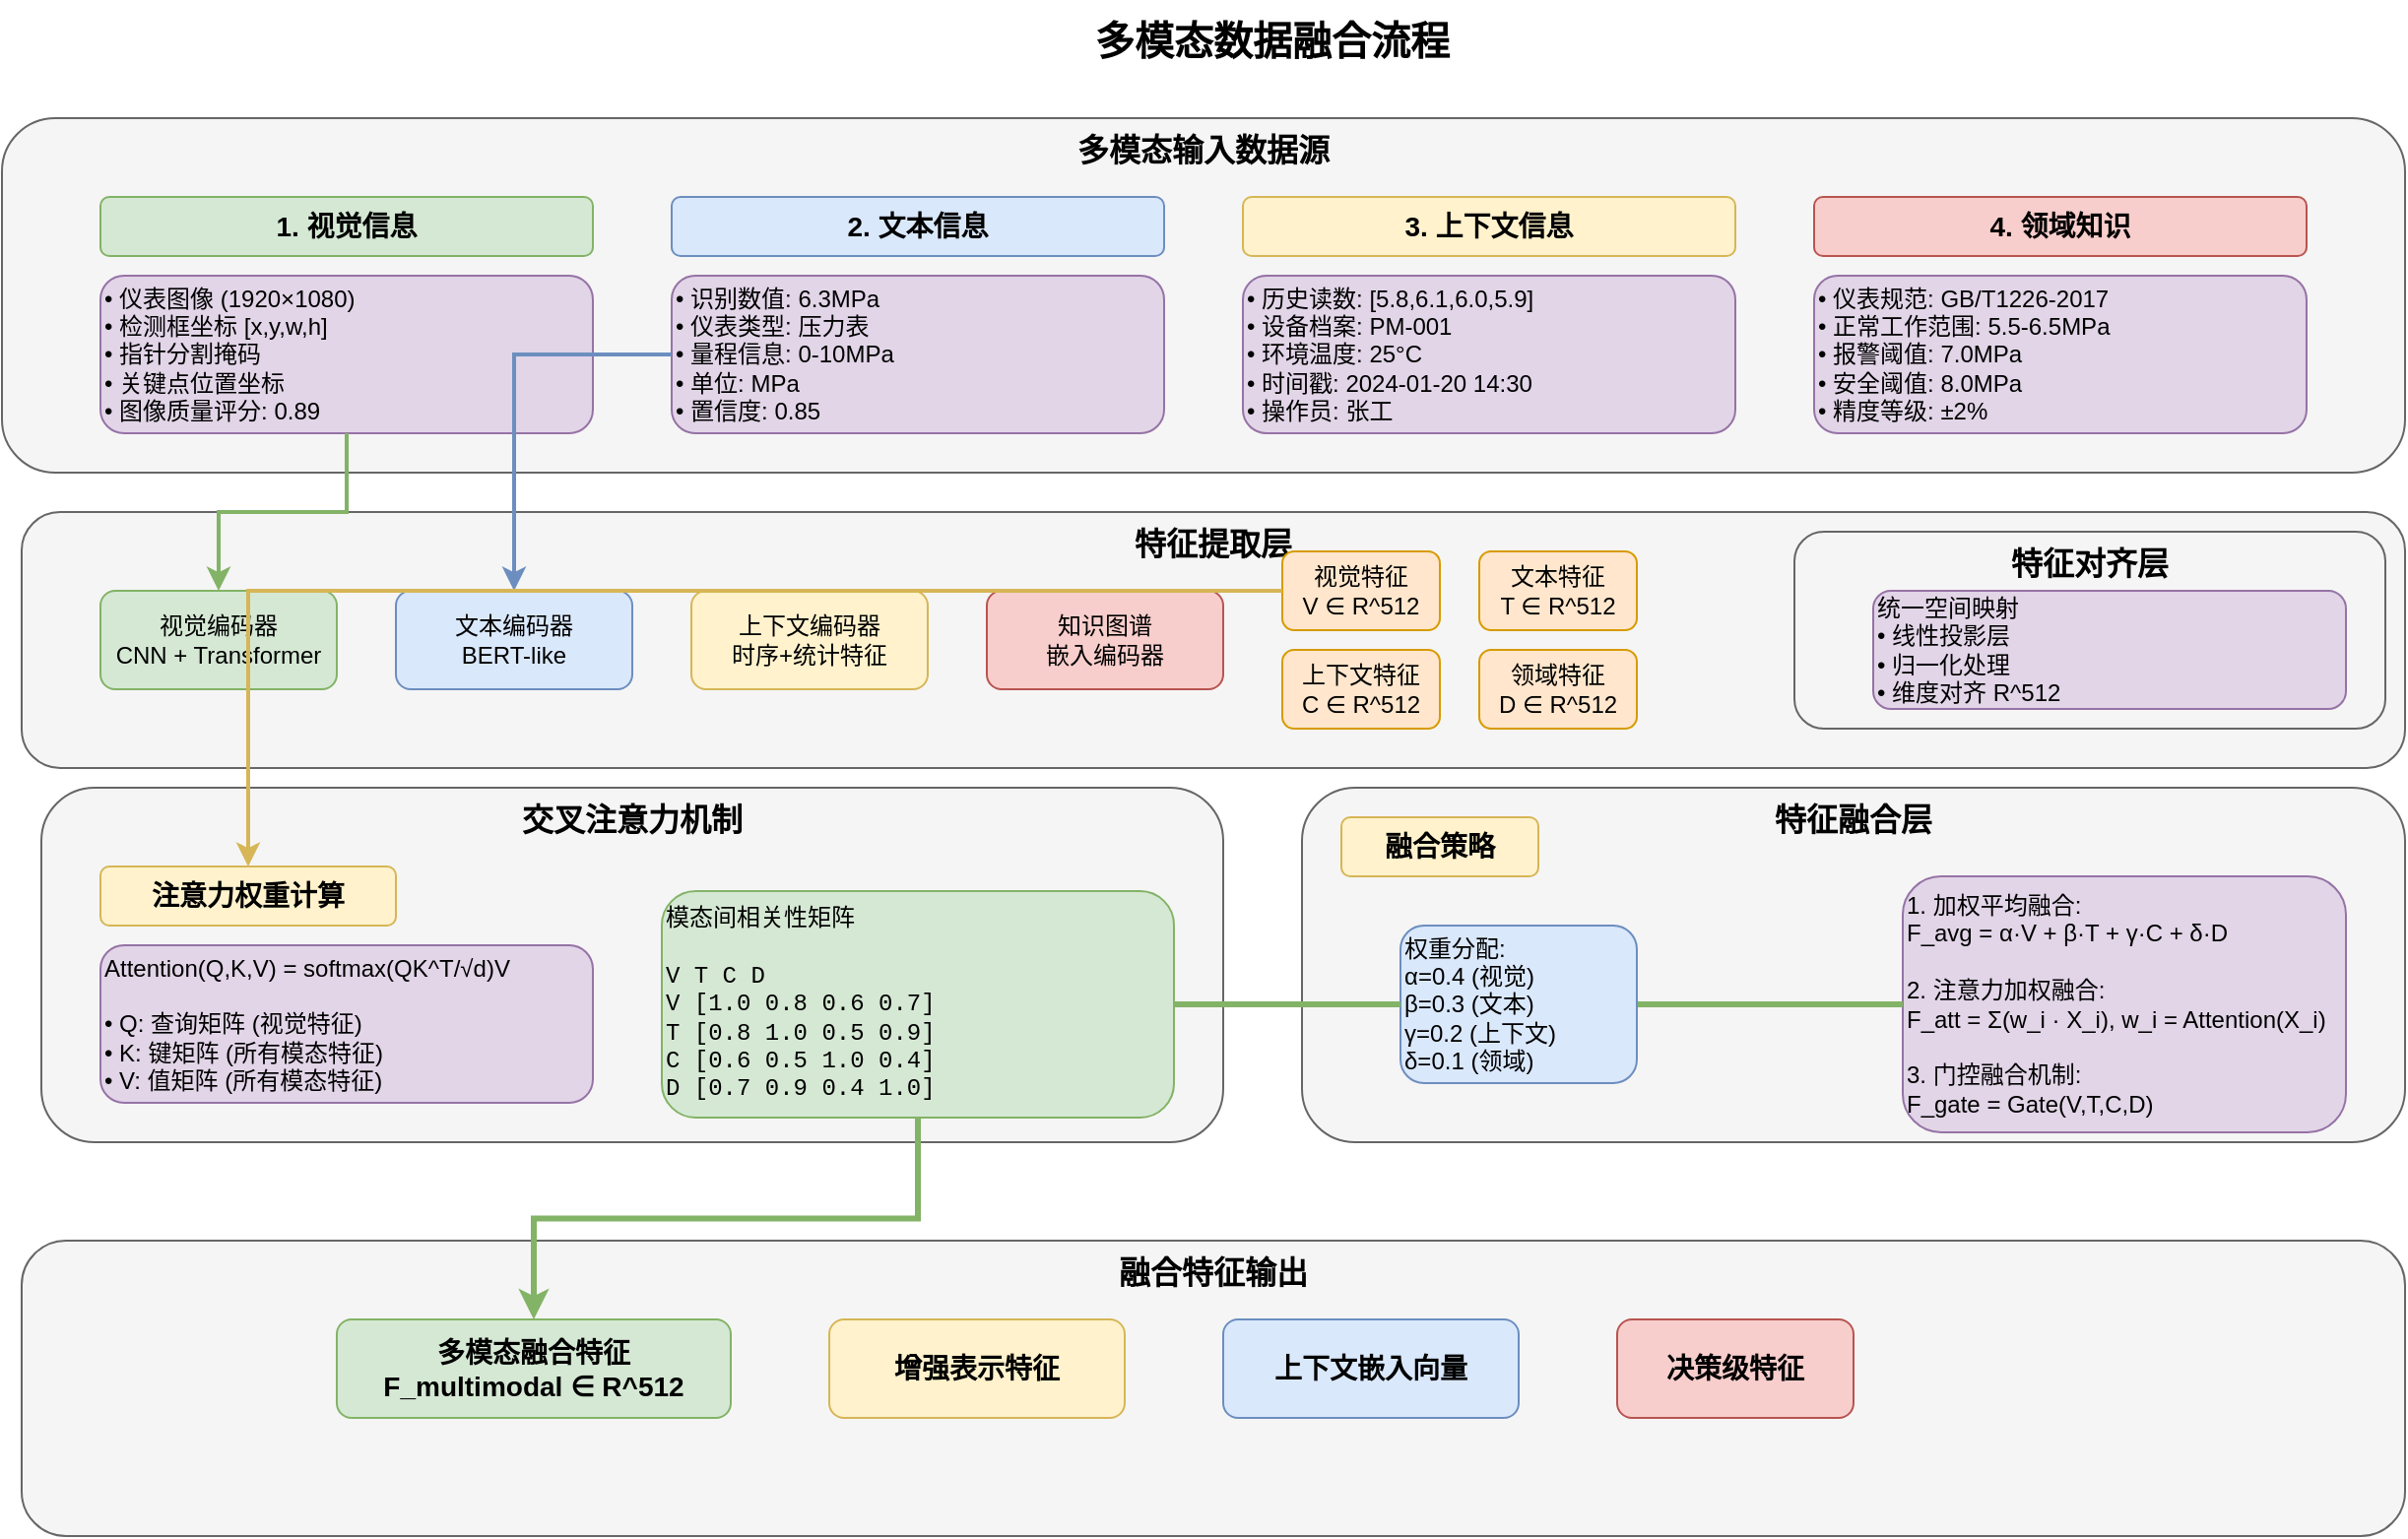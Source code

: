 <mxfile>
    <diagram name="多模态数据融合流程" id="fusion-flow">
        <mxGraphModel dx="1589" dy="1443" grid="1" gridSize="10" guides="1" tooltips="1" connect="1" arrows="1" fold="1" page="1" pageScale="1" pageWidth="1300" pageHeight="900" math="0" shadow="0">
            <root>
                <mxCell id="0"/>
                <mxCell id="1" parent="0"/>
                <mxCell id="title" value="多模态数据融合流程" style="text;html=1;strokeColor=none;fillColor=none;align=center;verticalAlign=middle;whiteSpace=wrap;rounded=0;fontSize=20;fontStyle=1;" parent="1" vertex="1">
                    <mxGeometry x="550" y="20" width="250" height="40" as="geometry"/>
                </mxCell>
                <mxCell id="input-section" value="多模态输入数据源" style="rounded=1;whiteSpace=wrap;html=1;fillColor=#f5f5f5;strokeColor=#666666;fontSize=16;fontStyle=1;verticalAlign=top;" parent="1" vertex="1">
                    <mxGeometry x="30" y="80" width="1220" height="180" as="geometry"/>
                </mxCell>
                <mxCell id="visual-data" value="1. 视觉信息" style="rounded=1;whiteSpace=wrap;html=1;fillColor=#d5e8d4;strokeColor=#82b366;fontSize=14;fontStyle=1;" parent="1" vertex="1">
                    <mxGeometry x="80" y="120" width="250" height="30" as="geometry"/>
                </mxCell>
                <mxCell id="visual-details" value="• 仪表图像 (1920×1080)&#10;• 检测框坐标 [x,y,w,h]&#10;• 指针分割掩码&#10;• 关键点位置坐标&#10;• 图像质量评分: 0.89" style="rounded=1;whiteSpace=wrap;html=1;fillColor=#e1d5e7;strokeColor=#9673a6;align=left;" parent="1" vertex="1">
                    <mxGeometry x="80" y="160" width="250" height="80" as="geometry"/>
                </mxCell>
                <mxCell id="text-data" value="2. 文本信息" style="rounded=1;whiteSpace=wrap;html=1;fillColor=#dae8fc;strokeColor=#6c8ebf;fontSize=14;fontStyle=1;" parent="1" vertex="1">
                    <mxGeometry x="370" y="120" width="250" height="30" as="geometry"/>
                </mxCell>
                <mxCell id="text-details" value="• 识别数值: 6.3MPa&#10;• 仪表类型: 压力表&#10;• 量程信息: 0-10MPa&#10;• 单位: MPa&#10;• 置信度: 0.85" style="rounded=1;whiteSpace=wrap;html=1;fillColor=#e1d5e7;strokeColor=#9673a6;align=left;" parent="1" vertex="1">
                    <mxGeometry x="370" y="160" width="250" height="80" as="geometry"/>
                </mxCell>
                <mxCell id="context-data" value="3. 上下文信息" style="rounded=1;whiteSpace=wrap;html=1;fillColor=#fff2cc;strokeColor=#d6b656;fontSize=14;fontStyle=1;" parent="1" vertex="1">
                    <mxGeometry x="660" y="120" width="250" height="30" as="geometry"/>
                </mxCell>
                <mxCell id="context-details" value="• 历史读数: [5.8,6.1,6.0,5.9]&#10;• 设备档案: PM-001&#10;• 环境温度: 25°C&#10;• 时间戳: 2024-01-20 14:30&#10;• 操作员: 张工" style="rounded=1;whiteSpace=wrap;html=1;fillColor=#e1d5e7;strokeColor=#9673a6;align=left;" parent="1" vertex="1">
                    <mxGeometry x="660" y="160" width="250" height="80" as="geometry"/>
                </mxCell>
                <mxCell id="domain-data" value="4. 领域知识" style="rounded=1;whiteSpace=wrap;html=1;fillColor=#f8cecc;strokeColor=#b85450;fontSize=14;fontStyle=1;" parent="1" vertex="1">
                    <mxGeometry x="950" y="120" width="250" height="30" as="geometry"/>
                </mxCell>
                <mxCell id="domain-details" value="• 仪表规范: GB/T1226-2017&#10;• 正常工作范围: 5.5-6.5MPa&#10;• 报警阈值: 7.0MPa&#10;• 安全阈值: 8.0MPa&#10;• 精度等级: ±2%" style="rounded=1;whiteSpace=wrap;html=1;fillColor=#e1d5e7;strokeColor=#9673a6;align=left;" parent="1" vertex="1">
                    <mxGeometry x="950" y="160" width="250" height="80" as="geometry"/>
                </mxCell>
                <mxCell id="extraction-section" value="特征提取层" style="rounded=1;whiteSpace=wrap;html=1;fillColor=#f5f5f5;strokeColor=#666666;fontSize=16;fontStyle=1;verticalAlign=top;" parent="1" vertex="1">
                    <mxGeometry x="40" y="280" width="1210" height="130" as="geometry"/>
                </mxCell>
                <mxCell id="visual-encoder" value="视觉编码器&#10;CNN + Transformer" style="rounded=1;whiteSpace=wrap;html=1;fillColor=#d5e8d4;strokeColor=#82b366;" parent="1" vertex="1">
                    <mxGeometry x="80" y="320" width="120" height="50" as="geometry"/>
                </mxCell>
                <mxCell id="text-encoder" value="文本编码器&#10;BERT-like" style="rounded=1;whiteSpace=wrap;html=1;fillColor=#dae8fc;strokeColor=#6c8ebf;" parent="1" vertex="1">
                    <mxGeometry x="230" y="320" width="120" height="50" as="geometry"/>
                </mxCell>
                <mxCell id="context-encoder" value="上下文编码器&#10;时序+统计特征" style="rounded=1;whiteSpace=wrap;html=1;fillColor=#fff2cc;strokeColor=#d6b656;" parent="1" vertex="1">
                    <mxGeometry x="380" y="320" width="120" height="50" as="geometry"/>
                </mxCell>
                <mxCell id="domain-encoder" value="知识图谱&#10;嵌入编码器" style="rounded=1;whiteSpace=wrap;html=1;fillColor=#f8cecc;strokeColor=#b85450;" parent="1" vertex="1">
                    <mxGeometry x="530" y="320" width="120" height="50" as="geometry"/>
                </mxCell>
                <mxCell id="visual-feature" value="视觉特征&#10;V ∈ R^512" style="rounded=1;whiteSpace=wrap;html=1;fillColor=#ffe6cc;strokeColor=#d79b00;" parent="1" vertex="1">
                    <mxGeometry x="680" y="300" width="80" height="40" as="geometry"/>
                </mxCell>
                <mxCell id="text-feature" value="文本特征&#10;T ∈ R^512" style="rounded=1;whiteSpace=wrap;html=1;fillColor=#ffe6cc;strokeColor=#d79b00;" parent="1" vertex="1">
                    <mxGeometry x="780" y="300" width="80" height="40" as="geometry"/>
                </mxCell>
                <mxCell id="context-feature" value="上下文特征&#10;C ∈ R^512" style="rounded=1;whiteSpace=wrap;html=1;fillColor=#ffe6cc;strokeColor=#d79b00;" parent="1" vertex="1">
                    <mxGeometry x="680" y="350" width="80" height="40" as="geometry"/>
                </mxCell>
                <mxCell id="domain-feature" value="领域特征&#10;D ∈ R^512" style="rounded=1;whiteSpace=wrap;html=1;fillColor=#ffe6cc;strokeColor=#d79b00;" parent="1" vertex="1">
                    <mxGeometry x="780" y="350" width="80" height="40" as="geometry"/>
                </mxCell>
                <mxCell id="alignment-section" value="特征对齐层" style="rounded=1;whiteSpace=wrap;html=1;fillColor=#f5f5f5;strokeColor=#666666;fontSize=16;fontStyle=1;verticalAlign=top;" parent="1" vertex="1">
                    <mxGeometry x="940" y="290" width="300" height="100" as="geometry"/>
                </mxCell>
                <mxCell id="alignment-process" value="统一空间映射&#10;• 线性投影层&#10;• 归一化处理&#10;• 维度对齐 R^512" style="rounded=1;whiteSpace=wrap;html=1;fillColor=#e1d5e7;strokeColor=#9673a6;align=left;" parent="1" vertex="1">
                    <mxGeometry x="980" y="320" width="240" height="60" as="geometry"/>
                </mxCell>
                <mxCell id="attention-section" value="交叉注意力机制" style="rounded=1;whiteSpace=wrap;html=1;fillColor=#f5f5f5;strokeColor=#666666;fontSize=16;fontStyle=1;verticalAlign=top;" parent="1" vertex="1">
                    <mxGeometry x="50" y="420" width="600" height="180" as="geometry"/>
                </mxCell>
                <mxCell id="attention-matrix" value="注意力权重计算" style="rounded=1;whiteSpace=wrap;html=1;fillColor=#fff2cc;strokeColor=#d6b656;fontSize=14;fontStyle=1;" parent="1" vertex="1">
                    <mxGeometry x="80" y="460" width="150" height="30" as="geometry"/>
                </mxCell>
                <mxCell id="attention-formula" value="Attention(Q,K,V) = softmax(QK^T/√d)V&#10;&#10;• Q: 查询矩阵 (视觉特征)&#10;• K: 键矩阵 (所有模态特征)&#10;• V: 值矩阵 (所有模态特征)" style="rounded=1;whiteSpace=wrap;html=1;fillColor=#e1d5e7;strokeColor=#9673a6;align=left;" parent="1" vertex="1">
                    <mxGeometry x="80" y="500" width="250" height="80" as="geometry"/>
                </mxCell>
                <mxCell id="fusion-section" value="特征融合层" style="rounded=1;whiteSpace=wrap;html=1;fillColor=#f5f5f5;strokeColor=#666666;fontSize=16;fontStyle=1;verticalAlign=top;" parent="1" vertex="1">
                    <mxGeometry x="690" y="420" width="560" height="180" as="geometry"/>
                </mxCell>
                <mxCell id="fusion-strategy" value="融合策略" style="rounded=1;whiteSpace=wrap;html=1;fillColor=#fff2cc;strokeColor=#d6b656;fontSize=14;fontStyle=1;" parent="1" vertex="1">
                    <mxGeometry x="710" y="435" width="100" height="30" as="geometry"/>
                </mxCell>
                <mxCell id="fusion-methods" value="1. 加权平均融合:&#10;   F_avg = α·V + β·T + γ·C + δ·D&#10;&#10;2. 注意力加权融合:&#10;   F_att = Σ(w_i · X_i), w_i = Attention(X_i)&#10;&#10;3. 门控融合机制:&#10;   F_gate = Gate(V,T,C,D)" style="rounded=1;whiteSpace=wrap;html=1;fillColor=#e1d5e7;strokeColor=#9673a6;align=left;" parent="1" vertex="1">
                    <mxGeometry x="995" y="465" width="225" height="130" as="geometry"/>
                </mxCell>
                <mxCell id="output-section" value="融合特征输出" style="rounded=1;whiteSpace=wrap;html=1;fillColor=#f5f5f5;strokeColor=#666666;fontSize=16;fontStyle=1;verticalAlign=top;" parent="1" vertex="1">
                    <mxGeometry x="40" y="650" width="1210" height="150" as="geometry"/>
                </mxCell>
                <mxCell id="flow1" style="edgeStyle=orthogonalEdgeStyle;rounded=0;orthogonalLoop=1;jettySize=auto;html=1;strokeWidth=2;fillColor=#d5e8d4;strokeColor=#82b366;" parent="1" source="visual-details" target="visual-encoder" edge="1">
                    <mxGeometry relative="1" as="geometry"/>
                </mxCell>
                <mxCell id="flow2" style="edgeStyle=orthogonalEdgeStyle;rounded=0;orthogonalLoop=1;jettySize=auto;html=1;strokeWidth=2;fillColor=#dae8fc;strokeColor=#6c8ebf;" parent="1" source="text-details" target="text-encoder" edge="1">
                    <mxGeometry relative="1" as="geometry"/>
                </mxCell>
                <mxCell id="flow3" style="edgeStyle=orthogonalEdgeStyle;rounded=0;orthogonalLoop=1;jettySize=auto;html=1;strokeWidth=2;fillColor=#fff2cc;strokeColor=#d6b656;" parent="1" source="visual-feature" target="attention-matrix" edge="1">
                    <mxGeometry relative="1" as="geometry"/>
                </mxCell>
                <mxCell id="flow4" style="edgeStyle=orthogonalEdgeStyle;rounded=0;orthogonalLoop=1;jettySize=auto;html=1;strokeWidth=3;fillColor=#d5e8d4;strokeColor=#82b366;startArrow=none;" parent="1" source="correlation-matrix" target="2" edge="1">
                    <mxGeometry relative="1" as="geometry">
                        <mxPoint x="300" y="610" as="targetPoint"/>
                    </mxGeometry>
                </mxCell>
                <mxCell id="2" value="多模态融合特征&#10;F_multimodal ∈ R^512" style="rounded=1;whiteSpace=wrap;html=1;fillColor=#d5e8d4;strokeColor=#82b366;fontSize=14;fontStyle=1;" vertex="1" parent="1">
                    <mxGeometry x="200" y="690" width="200" height="50" as="geometry"/>
                </mxCell>
                <mxCell id="3" value="增强表示特征" style="rounded=1;whiteSpace=wrap;html=1;fillColor=#fff2cc;strokeColor=#d6b656;fontSize=14;fontStyle=1;" vertex="1" parent="1">
                    <mxGeometry x="450" y="690" width="150" height="50" as="geometry"/>
                </mxCell>
                <mxCell id="4" value="上下文嵌入向量" style="rounded=1;whiteSpace=wrap;html=1;fillColor=#dae8fc;strokeColor=#6c8ebf;fontSize=14;fontStyle=1;" vertex="1" parent="1">
                    <mxGeometry x="650" y="690" width="150" height="50" as="geometry"/>
                </mxCell>
                <mxCell id="5" value="决策级特征" style="rounded=1;whiteSpace=wrap;html=1;fillColor=#f8cecc;strokeColor=#b85450;fontSize=14;fontStyle=1;" vertex="1" parent="1">
                    <mxGeometry x="850" y="690" width="120" height="50" as="geometry"/>
                </mxCell>
                <mxCell id="7" value="" style="edgeStyle=orthogonalEdgeStyle;rounded=0;orthogonalLoop=1;jettySize=auto;html=1;strokeWidth=3;fillColor=#d5e8d4;strokeColor=#82b366;endArrow=none;" edge="1" parent="1" source="fusion-methods" target="fusion-weights">
                    <mxGeometry relative="1" as="geometry">
                        <mxPoint x="990" y="525" as="sourcePoint"/>
                        <mxPoint x="300" y="690" as="targetPoint"/>
                    </mxGeometry>
                </mxCell>
                <mxCell id="fusion-weights" value="权重分配:&#10;α=0.4 (视觉)&#10;β=0.3 (文本)&#10;γ=0.2 (上下文)&#10;δ=0.1 (领域)" style="rounded=1;whiteSpace=wrap;html=1;fillColor=#dae8fc;strokeColor=#6c8ebf;align=left;" parent="1" vertex="1">
                    <mxGeometry x="740" y="490" width="120" height="80" as="geometry"/>
                </mxCell>
                <mxCell id="8" value="" style="edgeStyle=orthogonalEdgeStyle;rounded=0;orthogonalLoop=1;jettySize=auto;html=1;strokeWidth=3;fillColor=#d5e8d4;strokeColor=#82b366;startArrow=none;endArrow=none;" edge="1" parent="1" source="fusion-weights" target="correlation-matrix">
                    <mxGeometry relative="1" as="geometry">
                        <mxPoint x="740" y="530" as="sourcePoint"/>
                        <mxPoint x="300" y="690" as="targetPoint"/>
                    </mxGeometry>
                </mxCell>
                <mxCell id="correlation-matrix" value="模态间相关性矩阵&#10;&#10;        V    T    C    D&#10;V   [1.0  0.8  0.6  0.7]&#10;T   [0.8  1.0  0.5  0.9]&#10;C   [0.6  0.5  1.0  0.4]&#10;D   [0.7  0.9  0.4  1.0]" style="rounded=1;whiteSpace=wrap;html=1;fillColor=#d5e8d4;strokeColor=#82b366;align=left;fontFamily=Courier;" parent="1" vertex="1">
                    <mxGeometry x="365" y="472.5" width="260" height="115" as="geometry"/>
                </mxCell>
            </root>
        </mxGraphModel>
    </diagram>
</mxfile>